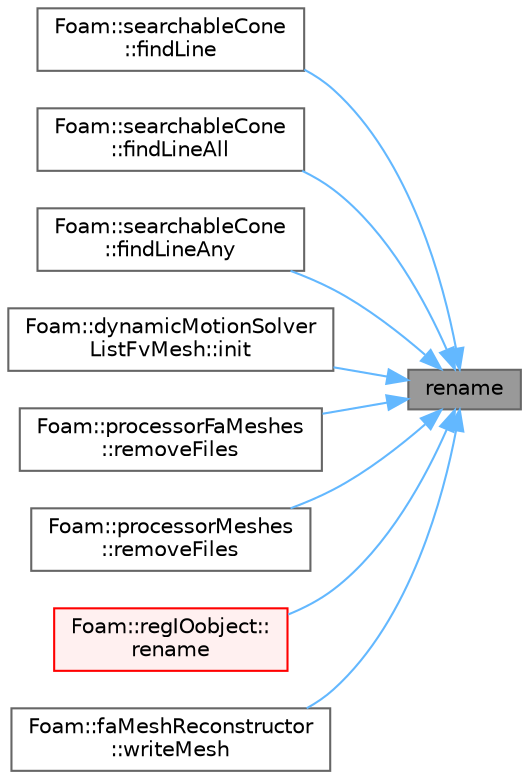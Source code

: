 digraph "rename"
{
 // LATEX_PDF_SIZE
  bgcolor="transparent";
  edge [fontname=Helvetica,fontsize=10,labelfontname=Helvetica,labelfontsize=10];
  node [fontname=Helvetica,fontsize=10,shape=box,height=0.2,width=0.4];
  rankdir="RL";
  Node1 [id="Node000001",label="rename",height=0.2,width=0.4,color="gray40", fillcolor="grey60", style="filled", fontcolor="black",tooltip=" "];
  Node1 -> Node2 [id="edge1_Node000001_Node000002",dir="back",color="steelblue1",style="solid",tooltip=" "];
  Node2 [id="Node000002",label="Foam::searchableCone\l::findLine",height=0.2,width=0.4,color="grey40", fillcolor="white", style="filled",URL="$classFoam_1_1searchableCone.html#a2a363a8584a3ae8109cce2aaf6436e3f",tooltip=" "];
  Node1 -> Node3 [id="edge2_Node000001_Node000003",dir="back",color="steelblue1",style="solid",tooltip=" "];
  Node3 [id="Node000003",label="Foam::searchableCone\l::findLineAll",height=0.2,width=0.4,color="grey40", fillcolor="white", style="filled",URL="$classFoam_1_1searchableCone.html#a32c00098bc496f0cc93bf1aebc19ee49",tooltip=" "];
  Node1 -> Node4 [id="edge3_Node000001_Node000004",dir="back",color="steelblue1",style="solid",tooltip=" "];
  Node4 [id="Node000004",label="Foam::searchableCone\l::findLineAny",height=0.2,width=0.4,color="grey40", fillcolor="white", style="filled",URL="$classFoam_1_1searchableCone.html#a3cb961eda9c4705631ac1b5b1ca29b97",tooltip=" "];
  Node1 -> Node5 [id="edge4_Node000001_Node000005",dir="back",color="steelblue1",style="solid",tooltip=" "];
  Node5 [id="Node000005",label="Foam::dynamicMotionSolver\lListFvMesh::init",height=0.2,width=0.4,color="grey40", fillcolor="white", style="filled",URL="$classFoam_1_1dynamicMotionSolverListFvMesh.html#a28c37f25e3ab743024038e6f5e602f17",tooltip=" "];
  Node1 -> Node6 [id="edge5_Node000001_Node000006",dir="back",color="steelblue1",style="solid",tooltip=" "];
  Node6 [id="Node000006",label="Foam::processorFaMeshes\l::removeFiles",height=0.2,width=0.4,color="grey40", fillcolor="white", style="filled",URL="$classFoam_1_1processorFaMeshes.html#a6a131fbc661dc4739d1b07d4716f4029",tooltip=" "];
  Node1 -> Node7 [id="edge6_Node000001_Node000007",dir="back",color="steelblue1",style="solid",tooltip=" "];
  Node7 [id="Node000007",label="Foam::processorMeshes\l::removeFiles",height=0.2,width=0.4,color="grey40", fillcolor="white", style="filled",URL="$classFoam_1_1processorMeshes.html#ab996baa073e2c6d76af0542819365385",tooltip=" "];
  Node1 -> Node8 [id="edge7_Node000001_Node000008",dir="back",color="steelblue1",style="solid",tooltip=" "];
  Node8 [id="Node000008",label="Foam::regIOobject::\lrename",height=0.2,width=0.4,color="red", fillcolor="#FFF0F0", style="filled",URL="$classFoam_1_1regIOobject.html#af41376d1e0031e06613d5ce3c740cf7d",tooltip=" "];
  Node1 -> Node15 [id="edge8_Node000001_Node000015",dir="back",color="steelblue1",style="solid",tooltip=" "];
  Node15 [id="Node000015",label="Foam::faMeshReconstructor\l::writeMesh",height=0.2,width=0.4,color="grey40", fillcolor="white", style="filled",URL="$classFoam_1_1faMeshReconstructor.html#ac16dca538587330e8b4bfb813d715511",tooltip=" "];
}
